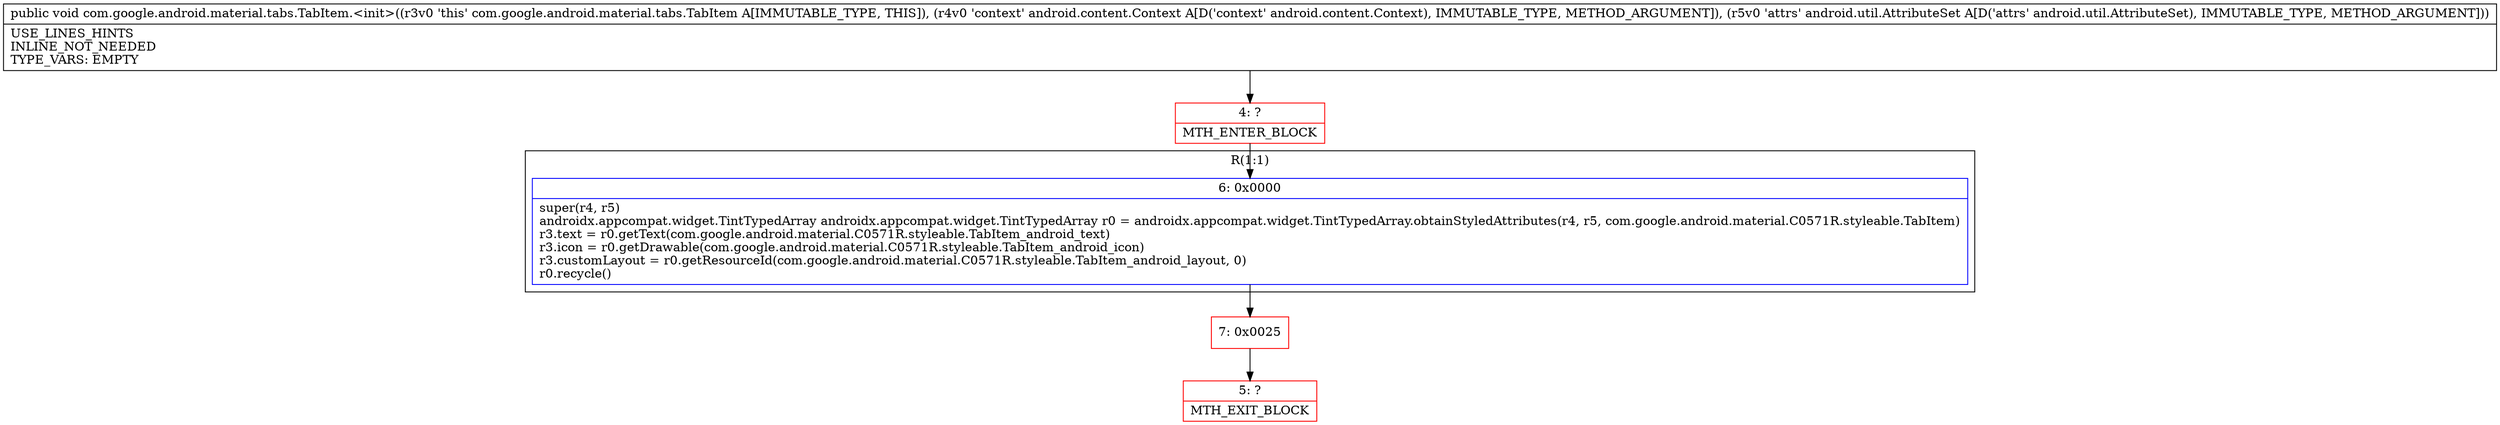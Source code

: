 digraph "CFG forcom.google.android.material.tabs.TabItem.\<init\>(Landroid\/content\/Context;Landroid\/util\/AttributeSet;)V" {
subgraph cluster_Region_1990871890 {
label = "R(1:1)";
node [shape=record,color=blue];
Node_6 [shape=record,label="{6\:\ 0x0000|super(r4, r5)\landroidx.appcompat.widget.TintTypedArray androidx.appcompat.widget.TintTypedArray r0 = androidx.appcompat.widget.TintTypedArray.obtainStyledAttributes(r4, r5, com.google.android.material.C0571R.styleable.TabItem)\lr3.text = r0.getText(com.google.android.material.C0571R.styleable.TabItem_android_text)\lr3.icon = r0.getDrawable(com.google.android.material.C0571R.styleable.TabItem_android_icon)\lr3.customLayout = r0.getResourceId(com.google.android.material.C0571R.styleable.TabItem_android_layout, 0)\lr0.recycle()\l}"];
}
Node_4 [shape=record,color=red,label="{4\:\ ?|MTH_ENTER_BLOCK\l}"];
Node_7 [shape=record,color=red,label="{7\:\ 0x0025}"];
Node_5 [shape=record,color=red,label="{5\:\ ?|MTH_EXIT_BLOCK\l}"];
MethodNode[shape=record,label="{public void com.google.android.material.tabs.TabItem.\<init\>((r3v0 'this' com.google.android.material.tabs.TabItem A[IMMUTABLE_TYPE, THIS]), (r4v0 'context' android.content.Context A[D('context' android.content.Context), IMMUTABLE_TYPE, METHOD_ARGUMENT]), (r5v0 'attrs' android.util.AttributeSet A[D('attrs' android.util.AttributeSet), IMMUTABLE_TYPE, METHOD_ARGUMENT]))  | USE_LINES_HINTS\lINLINE_NOT_NEEDED\lTYPE_VARS: EMPTY\l}"];
MethodNode -> Node_4;Node_6 -> Node_7;
Node_4 -> Node_6;
Node_7 -> Node_5;
}

